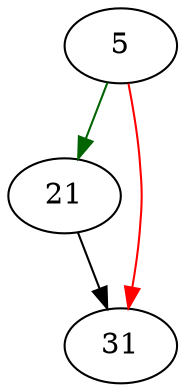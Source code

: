 strict digraph "sqlite3_create_collation16" {
	// Node definitions.
	5 [entry=true];
	21;
	31;

	// Edge definitions.
	5 -> 21 [
		color=darkgreen
		cond=true
	];
	5 -> 31 [
		color=red
		cond=false
	];
	21 -> 31;
}